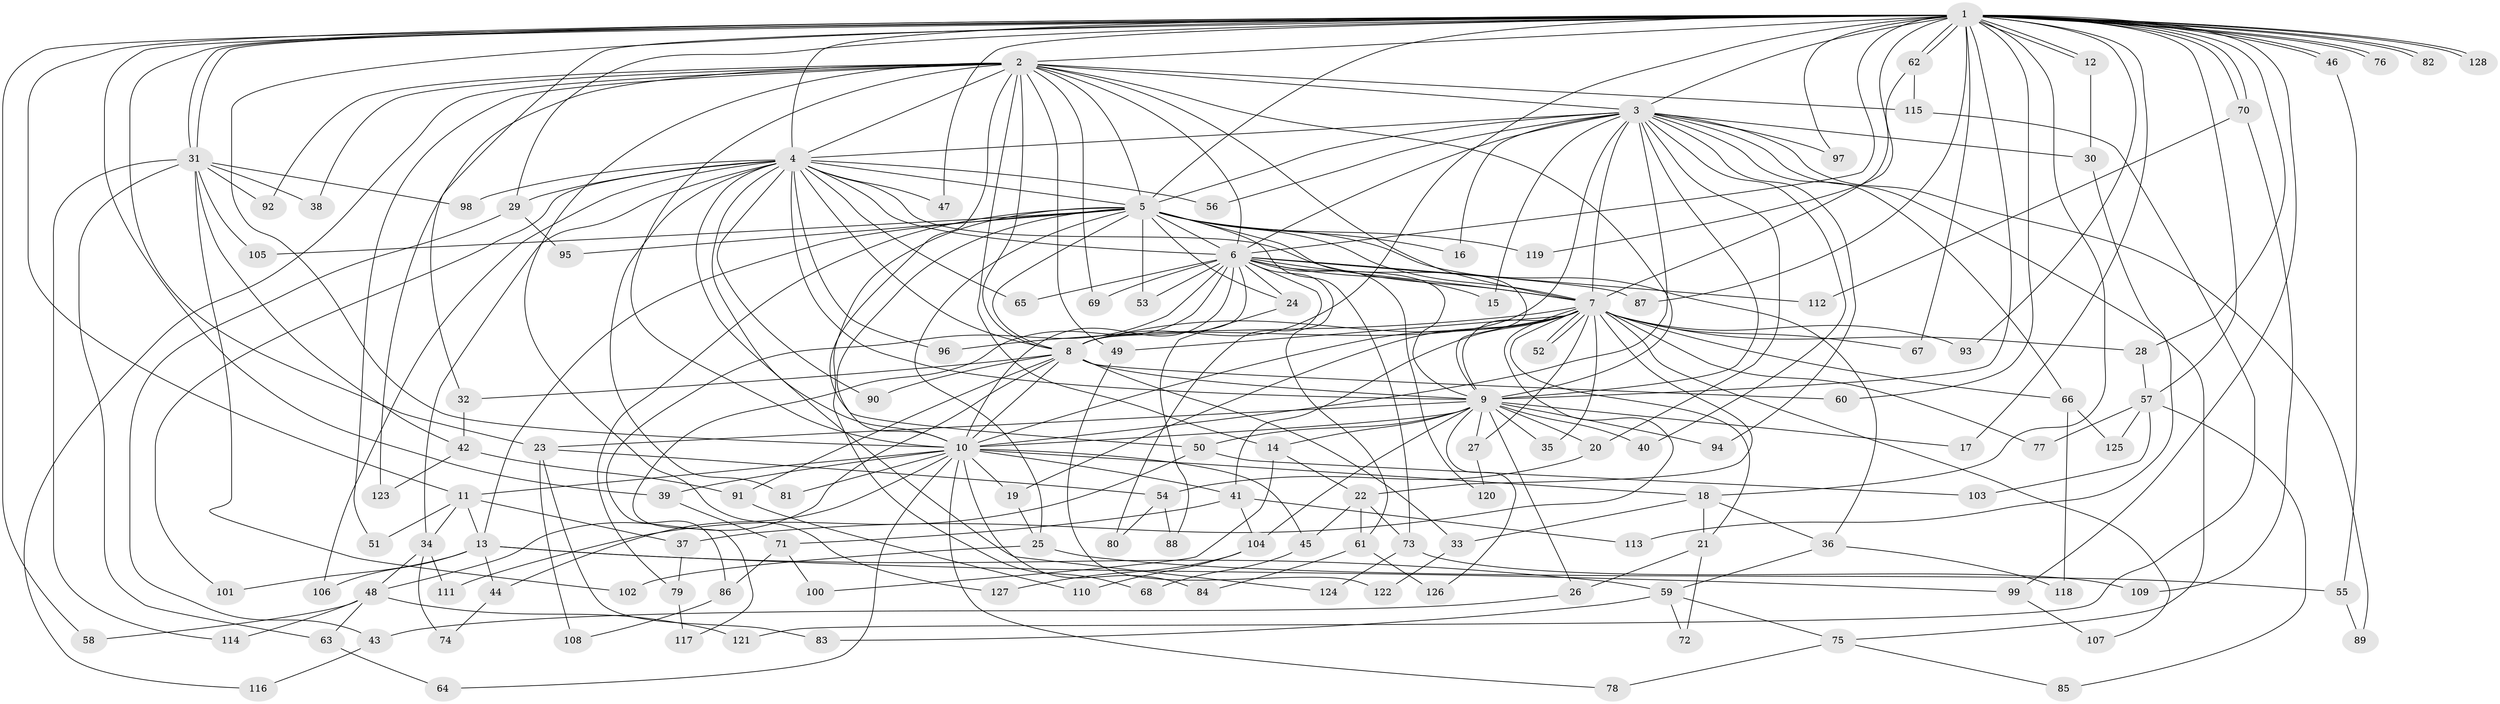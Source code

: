 // coarse degree distribution, {39: 0.01, 28: 0.02, 18: 0.01, 19: 0.02, 22: 0.01, 14: 0.01, 21: 0.01, 6: 0.02, 3: 0.2, 10: 0.02, 4: 0.14, 2: 0.47, 5: 0.04, 9: 0.01, 1: 0.01}
// Generated by graph-tools (version 1.1) at 2025/41/03/06/25 10:41:33]
// undirected, 128 vertices, 281 edges
graph export_dot {
graph [start="1"]
  node [color=gray90,style=filled];
  1;
  2;
  3;
  4;
  5;
  6;
  7;
  8;
  9;
  10;
  11;
  12;
  13;
  14;
  15;
  16;
  17;
  18;
  19;
  20;
  21;
  22;
  23;
  24;
  25;
  26;
  27;
  28;
  29;
  30;
  31;
  32;
  33;
  34;
  35;
  36;
  37;
  38;
  39;
  40;
  41;
  42;
  43;
  44;
  45;
  46;
  47;
  48;
  49;
  50;
  51;
  52;
  53;
  54;
  55;
  56;
  57;
  58;
  59;
  60;
  61;
  62;
  63;
  64;
  65;
  66;
  67;
  68;
  69;
  70;
  71;
  72;
  73;
  74;
  75;
  76;
  77;
  78;
  79;
  80;
  81;
  82;
  83;
  84;
  85;
  86;
  87;
  88;
  89;
  90;
  91;
  92;
  93;
  94;
  95;
  96;
  97;
  98;
  99;
  100;
  101;
  102;
  103;
  104;
  105;
  106;
  107;
  108;
  109;
  110;
  111;
  112;
  113;
  114;
  115;
  116;
  117;
  118;
  119;
  120;
  121;
  122;
  123;
  124;
  125;
  126;
  127;
  128;
  1 -- 2;
  1 -- 3;
  1 -- 4;
  1 -- 5;
  1 -- 6;
  1 -- 7;
  1 -- 8;
  1 -- 9;
  1 -- 10;
  1 -- 11;
  1 -- 12;
  1 -- 12;
  1 -- 17;
  1 -- 18;
  1 -- 23;
  1 -- 28;
  1 -- 29;
  1 -- 31;
  1 -- 31;
  1 -- 32;
  1 -- 39;
  1 -- 46;
  1 -- 46;
  1 -- 47;
  1 -- 57;
  1 -- 58;
  1 -- 60;
  1 -- 62;
  1 -- 62;
  1 -- 67;
  1 -- 70;
  1 -- 70;
  1 -- 76;
  1 -- 76;
  1 -- 82;
  1 -- 82;
  1 -- 87;
  1 -- 93;
  1 -- 97;
  1 -- 99;
  1 -- 128;
  1 -- 128;
  2 -- 3;
  2 -- 4;
  2 -- 5;
  2 -- 6;
  2 -- 7;
  2 -- 8;
  2 -- 9;
  2 -- 10;
  2 -- 14;
  2 -- 38;
  2 -- 49;
  2 -- 50;
  2 -- 51;
  2 -- 69;
  2 -- 92;
  2 -- 115;
  2 -- 116;
  2 -- 123;
  2 -- 127;
  3 -- 4;
  3 -- 5;
  3 -- 6;
  3 -- 7;
  3 -- 8;
  3 -- 9;
  3 -- 10;
  3 -- 15;
  3 -- 16;
  3 -- 20;
  3 -- 30;
  3 -- 40;
  3 -- 56;
  3 -- 66;
  3 -- 75;
  3 -- 89;
  3 -- 94;
  3 -- 97;
  4 -- 5;
  4 -- 6;
  4 -- 7;
  4 -- 8;
  4 -- 9;
  4 -- 10;
  4 -- 29;
  4 -- 34;
  4 -- 47;
  4 -- 56;
  4 -- 65;
  4 -- 81;
  4 -- 90;
  4 -- 96;
  4 -- 98;
  4 -- 101;
  4 -- 106;
  4 -- 124;
  5 -- 6;
  5 -- 7;
  5 -- 8;
  5 -- 9;
  5 -- 10;
  5 -- 13;
  5 -- 16;
  5 -- 24;
  5 -- 25;
  5 -- 36;
  5 -- 53;
  5 -- 68;
  5 -- 73;
  5 -- 79;
  5 -- 95;
  5 -- 105;
  5 -- 119;
  6 -- 7;
  6 -- 8;
  6 -- 9;
  6 -- 10;
  6 -- 15;
  6 -- 24;
  6 -- 53;
  6 -- 61;
  6 -- 65;
  6 -- 69;
  6 -- 80;
  6 -- 86;
  6 -- 87;
  6 -- 112;
  6 -- 117;
  6 -- 120;
  7 -- 8;
  7 -- 9;
  7 -- 10;
  7 -- 19;
  7 -- 21;
  7 -- 22;
  7 -- 27;
  7 -- 28;
  7 -- 35;
  7 -- 37;
  7 -- 41;
  7 -- 49;
  7 -- 52;
  7 -- 52;
  7 -- 66;
  7 -- 67;
  7 -- 77;
  7 -- 93;
  7 -- 96;
  7 -- 107;
  8 -- 9;
  8 -- 10;
  8 -- 32;
  8 -- 33;
  8 -- 48;
  8 -- 60;
  8 -- 90;
  8 -- 91;
  9 -- 10;
  9 -- 14;
  9 -- 17;
  9 -- 20;
  9 -- 23;
  9 -- 26;
  9 -- 27;
  9 -- 35;
  9 -- 40;
  9 -- 50;
  9 -- 94;
  9 -- 104;
  9 -- 126;
  10 -- 11;
  10 -- 18;
  10 -- 19;
  10 -- 39;
  10 -- 41;
  10 -- 44;
  10 -- 45;
  10 -- 64;
  10 -- 78;
  10 -- 81;
  10 -- 84;
  11 -- 13;
  11 -- 34;
  11 -- 37;
  11 -- 51;
  12 -- 30;
  13 -- 44;
  13 -- 59;
  13 -- 99;
  13 -- 101;
  13 -- 106;
  14 -- 22;
  14 -- 100;
  18 -- 21;
  18 -- 33;
  18 -- 36;
  19 -- 25;
  20 -- 54;
  21 -- 26;
  21 -- 72;
  22 -- 45;
  22 -- 61;
  22 -- 73;
  23 -- 54;
  23 -- 83;
  23 -- 108;
  24 -- 88;
  25 -- 55;
  25 -- 102;
  26 -- 43;
  27 -- 120;
  28 -- 57;
  29 -- 43;
  29 -- 95;
  30 -- 113;
  31 -- 38;
  31 -- 42;
  31 -- 63;
  31 -- 92;
  31 -- 98;
  31 -- 102;
  31 -- 105;
  31 -- 114;
  32 -- 42;
  33 -- 122;
  34 -- 48;
  34 -- 74;
  34 -- 111;
  36 -- 59;
  36 -- 118;
  37 -- 79;
  39 -- 71;
  41 -- 71;
  41 -- 104;
  41 -- 113;
  42 -- 91;
  42 -- 123;
  43 -- 116;
  44 -- 74;
  45 -- 68;
  46 -- 55;
  48 -- 58;
  48 -- 63;
  48 -- 114;
  48 -- 121;
  49 -- 122;
  50 -- 103;
  50 -- 111;
  54 -- 80;
  54 -- 88;
  55 -- 89;
  57 -- 77;
  57 -- 85;
  57 -- 103;
  57 -- 125;
  59 -- 72;
  59 -- 75;
  59 -- 83;
  61 -- 84;
  61 -- 126;
  62 -- 115;
  62 -- 119;
  63 -- 64;
  66 -- 118;
  66 -- 125;
  70 -- 109;
  70 -- 112;
  71 -- 86;
  71 -- 100;
  73 -- 109;
  73 -- 124;
  75 -- 78;
  75 -- 85;
  79 -- 117;
  86 -- 108;
  91 -- 110;
  99 -- 107;
  104 -- 110;
  104 -- 127;
  115 -- 121;
}
